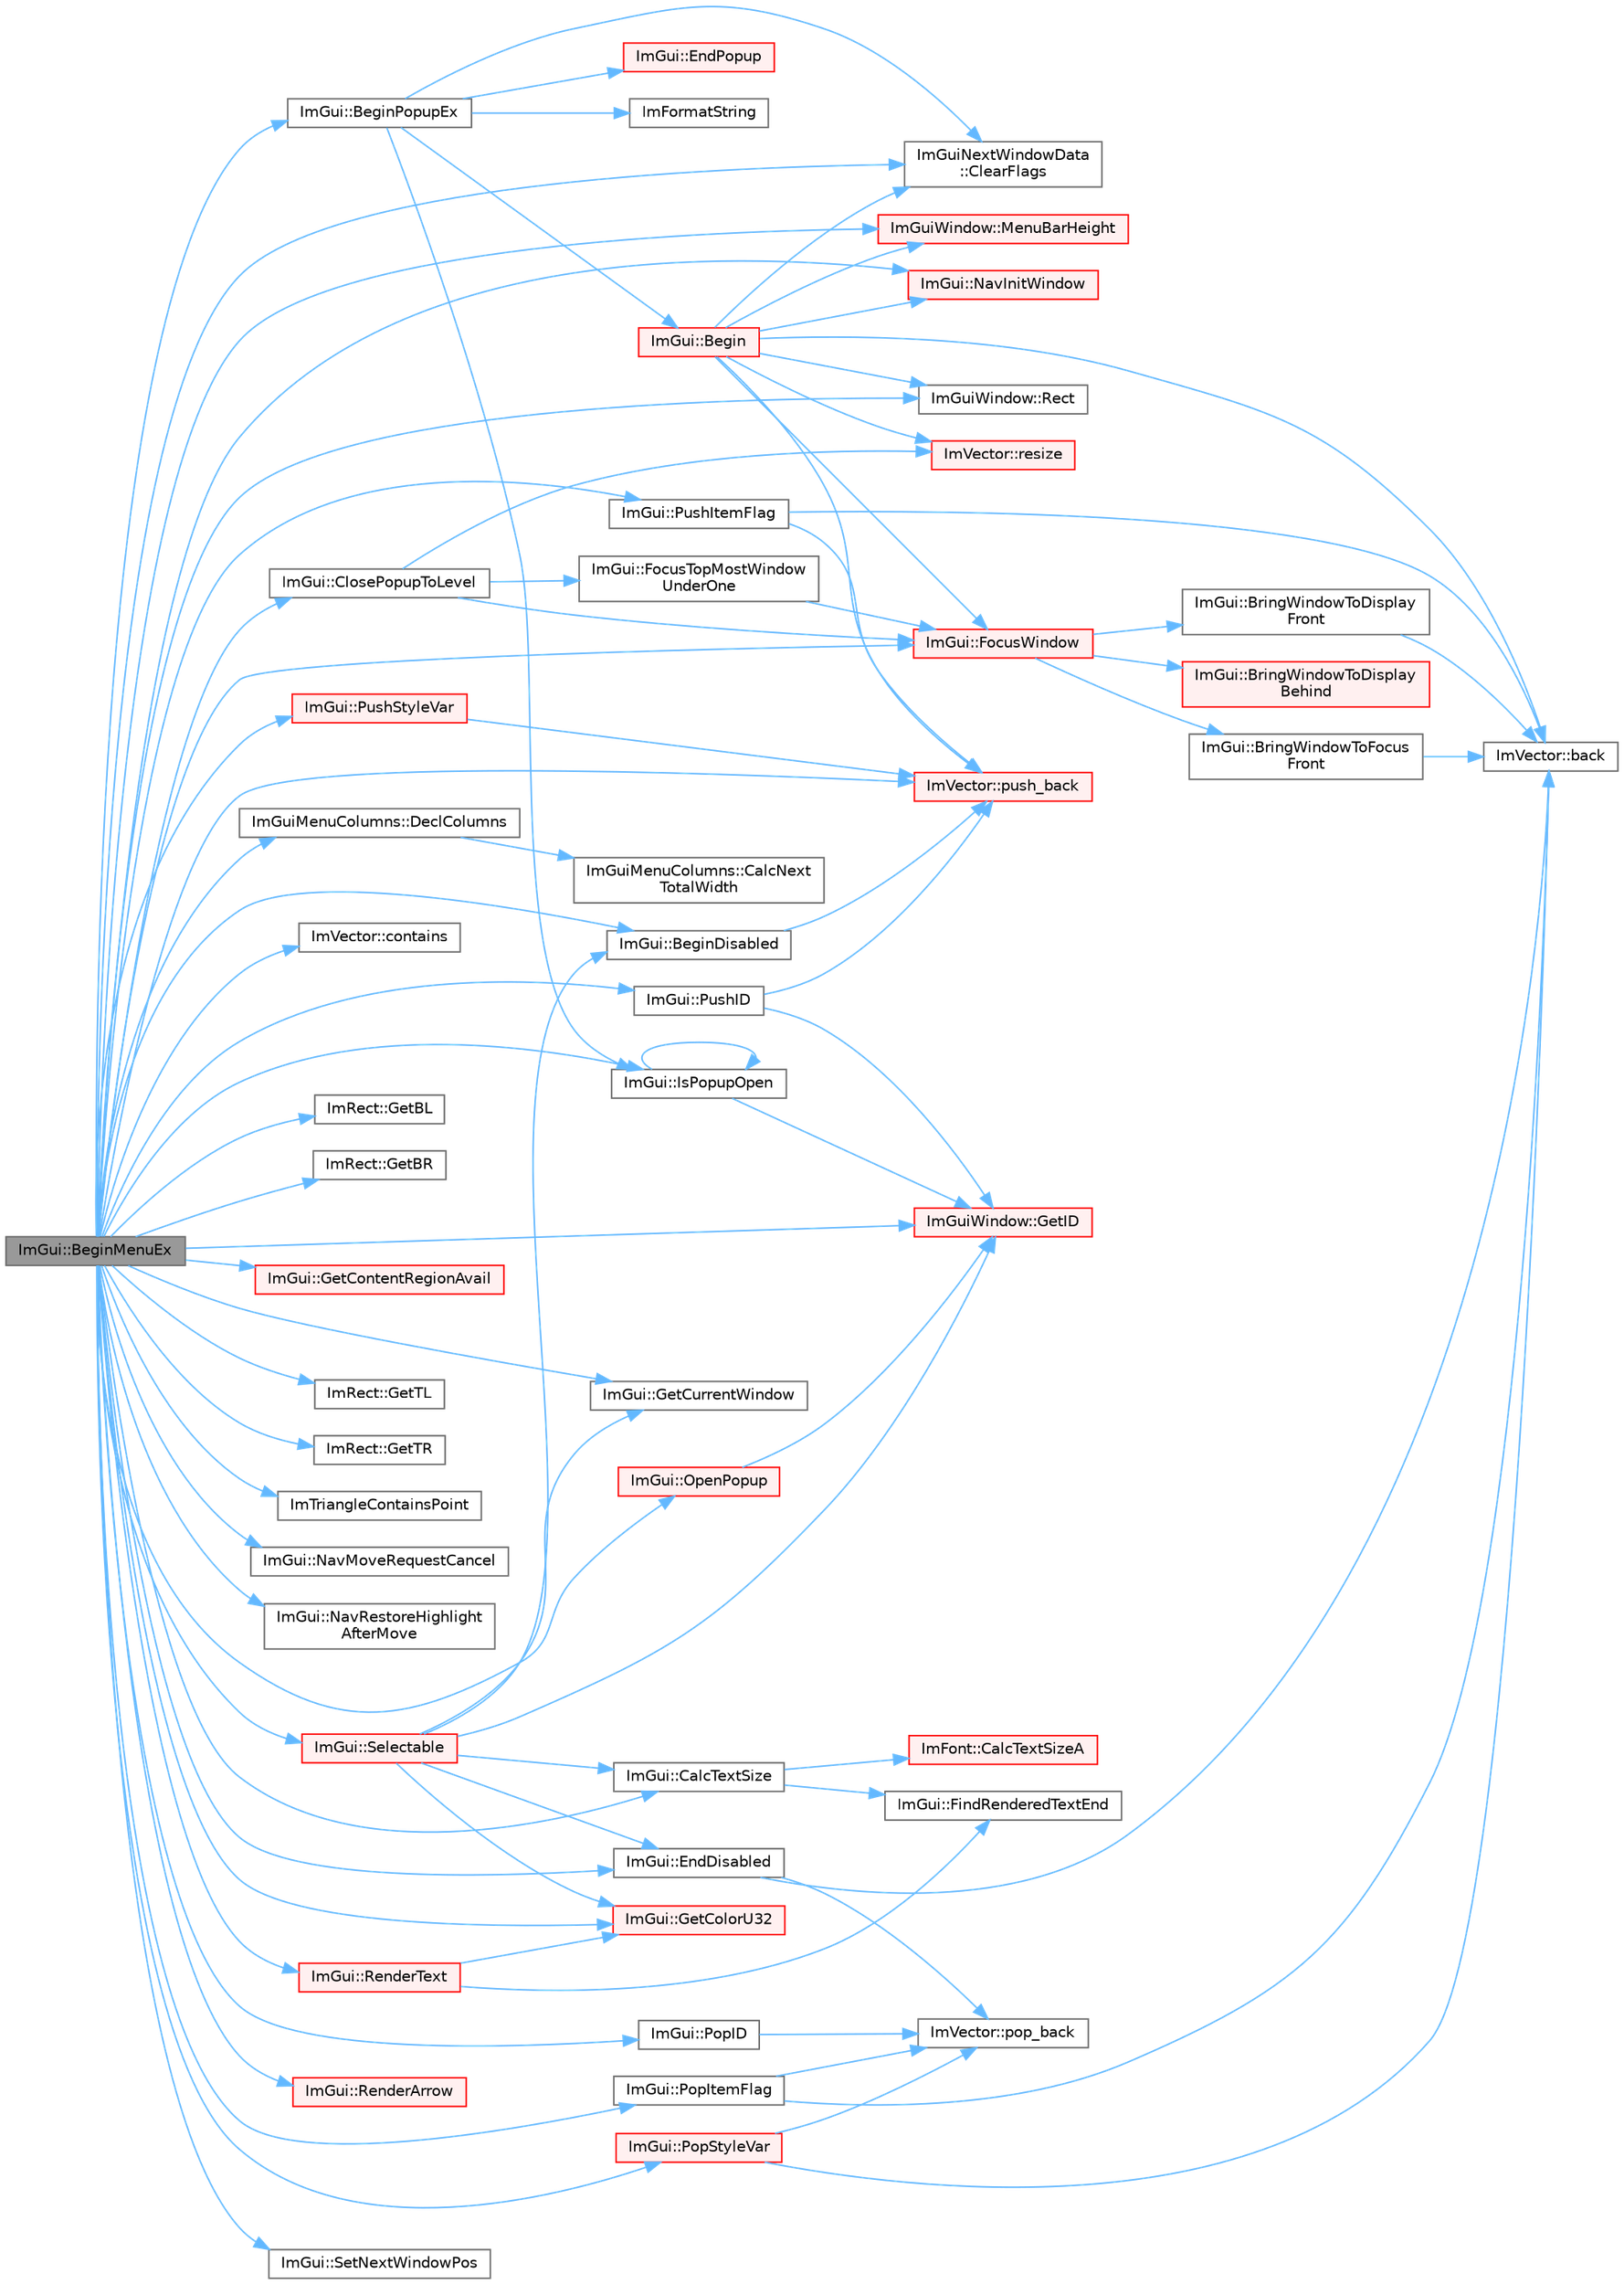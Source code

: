 digraph "ImGui::BeginMenuEx"
{
 // LATEX_PDF_SIZE
  bgcolor="transparent";
  edge [fontname=Helvetica,fontsize=10,labelfontname=Helvetica,labelfontsize=10];
  node [fontname=Helvetica,fontsize=10,shape=box,height=0.2,width=0.4];
  rankdir="LR";
  Node1 [id="Node000001",label="ImGui::BeginMenuEx",height=0.2,width=0.4,color="gray40", fillcolor="grey60", style="filled", fontcolor="black",tooltip=" "];
  Node1 -> Node2 [id="edge1_Node000001_Node000002",color="steelblue1",style="solid",tooltip=" "];
  Node2 [id="Node000002",label="ImGui::BeginDisabled",height=0.2,width=0.4,color="grey40", fillcolor="white", style="filled",URL="$namespace_im_gui.html#ae90e9a26f01d0d45f6bf7ca720d170d1",tooltip=" "];
  Node2 -> Node3 [id="edge2_Node000002_Node000003",color="steelblue1",style="solid",tooltip=" "];
  Node3 [id="Node000003",label="ImVector::push_back",height=0.2,width=0.4,color="red", fillcolor="#FFF0F0", style="filled",URL="$struct_im_vector.html#aab5df48e0711a48bd12f3206e08c4108",tooltip=" "];
  Node1 -> Node6 [id="edge3_Node000001_Node000006",color="steelblue1",style="solid",tooltip=" "];
  Node6 [id="Node000006",label="ImGui::BeginPopupEx",height=0.2,width=0.4,color="grey40", fillcolor="white", style="filled",URL="$namespace_im_gui.html#a89da3a22300e8293257b6cfdf1b83b7a",tooltip=" "];
  Node6 -> Node7 [id="edge4_Node000006_Node000007",color="steelblue1",style="solid",tooltip=" "];
  Node7 [id="Node000007",label="ImGui::Begin",height=0.2,width=0.4,color="red", fillcolor="#FFF0F0", style="filled",URL="$namespace_im_gui.html#a581e58db0bc930bafa4a5d23093a2b99",tooltip=" "];
  Node7 -> Node9 [id="edge5_Node000007_Node000009",color="steelblue1",style="solid",tooltip=" "];
  Node9 [id="Node000009",label="ImVector::back",height=0.2,width=0.4,color="grey40", fillcolor="white", style="filled",URL="$struct_im_vector.html#a2d80e87e81b1b01143c8d8be93e6fde1",tooltip=" "];
  Node7 -> Node10 [id="edge6_Node000007_Node000010",color="steelblue1",style="solid",tooltip=" "];
  Node10 [id="Node000010",label="ImGuiNextWindowData\l::ClearFlags",height=0.2,width=0.4,color="grey40", fillcolor="white", style="filled",URL="$struct_im_gui_next_window_data.html#a9543431fafe3d0627fdecc5fa839487c",tooltip=" "];
  Node7 -> Node42 [id="edge7_Node000007_Node000042",color="steelblue1",style="solid",tooltip=" "];
  Node42 [id="Node000042",label="ImGui::FocusWindow",height=0.2,width=0.4,color="red", fillcolor="#FFF0F0", style="filled",URL="$namespace_im_gui.html#a27aa6f2f3aa11778c6d023b1b223f262",tooltip=" "];
  Node42 -> Node43 [id="edge8_Node000042_Node000043",color="steelblue1",style="solid",tooltip=" "];
  Node43 [id="Node000043",label="ImGui::BringWindowToDisplay\lBehind",height=0.2,width=0.4,color="red", fillcolor="#FFF0F0", style="filled",URL="$namespace_im_gui.html#a8cae2f7a08f820a8d5349d1964603b20",tooltip=" "];
  Node42 -> Node47 [id="edge9_Node000042_Node000047",color="steelblue1",style="solid",tooltip=" "];
  Node47 [id="Node000047",label="ImGui::BringWindowToDisplay\lFront",height=0.2,width=0.4,color="grey40", fillcolor="white", style="filled",URL="$namespace_im_gui.html#a1f7b95f36d03751c928af7b1b745e959",tooltip=" "];
  Node47 -> Node9 [id="edge10_Node000047_Node000009",color="steelblue1",style="solid",tooltip=" "];
  Node42 -> Node48 [id="edge11_Node000042_Node000048",color="steelblue1",style="solid",tooltip=" "];
  Node48 [id="Node000048",label="ImGui::BringWindowToFocus\lFront",height=0.2,width=0.4,color="grey40", fillcolor="white", style="filled",URL="$namespace_im_gui.html#affe95a2dc969f0d15fbd4b588c94ac1a",tooltip=" "];
  Node48 -> Node9 [id="edge12_Node000048_Node000009",color="steelblue1",style="solid",tooltip=" "];
  Node7 -> Node69 [id="edge13_Node000007_Node000069",color="steelblue1",style="solid",tooltip=" "];
  Node69 [id="Node000069",label="ImGuiWindow::MenuBarHeight",height=0.2,width=0.4,color="red", fillcolor="#FFF0F0", style="filled",URL="$struct_im_gui_window.html#acfb8bdad2e3ea6102589813ae32d0364",tooltip=" "];
  Node7 -> Node71 [id="edge14_Node000007_Node000071",color="steelblue1",style="solid",tooltip=" "];
  Node71 [id="Node000071",label="ImGui::NavInitWindow",height=0.2,width=0.4,color="red", fillcolor="#FFF0F0", style="filled",URL="$namespace_im_gui.html#ae46a79d836c4b223c7030ea432e3ec15",tooltip=" "];
  Node7 -> Node3 [id="edge15_Node000007_Node000003",color="steelblue1",style="solid",tooltip=" "];
  Node7 -> Node82 [id="edge16_Node000007_Node000082",color="steelblue1",style="solid",tooltip=" "];
  Node82 [id="Node000082",label="ImGuiWindow::Rect",height=0.2,width=0.4,color="grey40", fillcolor="white", style="filled",URL="$struct_im_gui_window.html#a147da28bf5d167cbe0a363c4a578dea1",tooltip=" "];
  Node7 -> Node52 [id="edge17_Node000007_Node000052",color="steelblue1",style="solid",tooltip=" "];
  Node52 [id="Node000052",label="ImVector::resize",height=0.2,width=0.4,color="red", fillcolor="#FFF0F0", style="filled",URL="$struct_im_vector.html#ac371dd62e56ae486b1a5038cf07eee56",tooltip=" "];
  Node6 -> Node10 [id="edge18_Node000006_Node000010",color="steelblue1",style="solid",tooltip=" "];
  Node6 -> Node95 [id="edge19_Node000006_Node000095",color="steelblue1",style="solid",tooltip=" "];
  Node95 [id="Node000095",label="ImGui::EndPopup",height=0.2,width=0.4,color="red", fillcolor="#FFF0F0", style="filled",URL="$namespace_im_gui.html#aa6a9b5696f2ea7eed7683425fc77b8f2",tooltip=" "];
  Node6 -> Node108 [id="edge20_Node000006_Node000108",color="steelblue1",style="solid",tooltip=" "];
  Node108 [id="Node000108",label="ImFormatString",height=0.2,width=0.4,color="grey40", fillcolor="white", style="filled",URL="$imgui_8cpp.html#a75ccaf7d676b1f567ba888ae42ac3809",tooltip=" "];
  Node6 -> Node138 [id="edge21_Node000006_Node000138",color="steelblue1",style="solid",tooltip=" "];
  Node138 [id="Node000138",label="ImGui::IsPopupOpen",height=0.2,width=0.4,color="grey40", fillcolor="white", style="filled",URL="$namespace_im_gui.html#a0e351145d0936e79948094166757712e",tooltip=" "];
  Node138 -> Node106 [id="edge22_Node000138_Node000106",color="steelblue1",style="solid",tooltip=" "];
  Node106 [id="Node000106",label="ImGuiWindow::GetID",height=0.2,width=0.4,color="red", fillcolor="#FFF0F0", style="filled",URL="$struct_im_gui_window.html#a66400a63bc0b54d7d29e08d1b1b1a42b",tooltip=" "];
  Node138 -> Node138 [id="edge23_Node000138_Node000138",color="steelblue1",style="solid",tooltip=" "];
  Node1 -> Node139 [id="edge24_Node000001_Node000139",color="steelblue1",style="solid",tooltip=" "];
  Node139 [id="Node000139",label="ImGui::CalcTextSize",height=0.2,width=0.4,color="grey40", fillcolor="white", style="filled",URL="$namespace_im_gui.html#a848b9db6cc4a186751c0ecebcaadc33b",tooltip=" "];
  Node139 -> Node140 [id="edge25_Node000139_Node000140",color="steelblue1",style="solid",tooltip=" "];
  Node140 [id="Node000140",label="ImFont::CalcTextSizeA",height=0.2,width=0.4,color="red", fillcolor="#FFF0F0", style="filled",URL="$struct_im_font.html#ad67f64fd206ad197f4b93b1a1ae27cfe",tooltip=" "];
  Node139 -> Node143 [id="edge26_Node000139_Node000143",color="steelblue1",style="solid",tooltip=" "];
  Node143 [id="Node000143",label="ImGui::FindRenderedTextEnd",height=0.2,width=0.4,color="grey40", fillcolor="white", style="filled",URL="$namespace_im_gui.html#a7671e1dbc803a31b06081b52a771d83f",tooltip=" "];
  Node1 -> Node10 [id="edge27_Node000001_Node000010",color="steelblue1",style="solid",tooltip=" "];
  Node1 -> Node54 [id="edge28_Node000001_Node000054",color="steelblue1",style="solid",tooltip=" "];
  Node54 [id="Node000054",label="ImGui::ClosePopupToLevel",height=0.2,width=0.4,color="grey40", fillcolor="white", style="filled",URL="$namespace_im_gui.html#a0be705dc533a62387dc39ec5c276d2a0",tooltip=" "];
  Node54 -> Node55 [id="edge29_Node000054_Node000055",color="steelblue1",style="solid",tooltip=" "];
  Node55 [id="Node000055",label="ImGui::FocusTopMostWindow\lUnderOne",height=0.2,width=0.4,color="grey40", fillcolor="white", style="filled",URL="$namespace_im_gui.html#aa97e87e96c05eb3e91aa96fa68b13a2a",tooltip=" "];
  Node55 -> Node42 [id="edge30_Node000055_Node000042",color="steelblue1",style="solid",tooltip=" "];
  Node54 -> Node42 [id="edge31_Node000054_Node000042",color="steelblue1",style="solid",tooltip=" "];
  Node54 -> Node52 [id="edge32_Node000054_Node000052",color="steelblue1",style="solid",tooltip=" "];
  Node1 -> Node144 [id="edge33_Node000001_Node000144",color="steelblue1",style="solid",tooltip=" "];
  Node144 [id="Node000144",label="ImVector::contains",height=0.2,width=0.4,color="grey40", fillcolor="white", style="filled",URL="$struct_im_vector.html#a2e7860fbde1c721f168b6262d8f14aec",tooltip=" "];
  Node1 -> Node145 [id="edge34_Node000001_Node000145",color="steelblue1",style="solid",tooltip=" "];
  Node145 [id="Node000145",label="ImGuiMenuColumns::DeclColumns",height=0.2,width=0.4,color="grey40", fillcolor="white", style="filled",URL="$struct_im_gui_menu_columns.html#a85fedb03fec0c73555220b74ceaa2bb8",tooltip=" "];
  Node145 -> Node93 [id="edge35_Node000145_Node000093",color="steelblue1",style="solid",tooltip=" "];
  Node93 [id="Node000093",label="ImGuiMenuColumns::CalcNext\lTotalWidth",height=0.2,width=0.4,color="grey40", fillcolor="white", style="filled",URL="$struct_im_gui_menu_columns.html#a76bf28ca1ad728afce787f48e1645138",tooltip=" "];
  Node1 -> Node146 [id="edge36_Node000001_Node000146",color="steelblue1",style="solid",tooltip=" "];
  Node146 [id="Node000146",label="ImGui::EndDisabled",height=0.2,width=0.4,color="grey40", fillcolor="white", style="filled",URL="$namespace_im_gui.html#a9e6088c6c690ddff1302b6e42b380733",tooltip=" "];
  Node146 -> Node9 [id="edge37_Node000146_Node000009",color="steelblue1",style="solid",tooltip=" "];
  Node146 -> Node110 [id="edge38_Node000146_Node000110",color="steelblue1",style="solid",tooltip=" "];
  Node110 [id="Node000110",label="ImVector::pop_back",height=0.2,width=0.4,color="grey40", fillcolor="white", style="filled",URL="$struct_im_vector.html#a3db7ce62d3c429effdb893fbf7148c1c",tooltip=" "];
  Node1 -> Node42 [id="edge39_Node000001_Node000042",color="steelblue1",style="solid",tooltip=" "];
  Node1 -> Node147 [id="edge40_Node000001_Node000147",color="steelblue1",style="solid",tooltip=" "];
  Node147 [id="Node000147",label="ImRect::GetBL",height=0.2,width=0.4,color="grey40", fillcolor="white", style="filled",URL="$struct_im_rect.html#a59d9751bc7be6745dddf5b83b9155669",tooltip=" "];
  Node1 -> Node148 [id="edge41_Node000001_Node000148",color="steelblue1",style="solid",tooltip=" "];
  Node148 [id="Node000148",label="ImRect::GetBR",height=0.2,width=0.4,color="grey40", fillcolor="white", style="filled",URL="$struct_im_rect.html#ad2f2687254beed5a9b19bde0d6fa14f5",tooltip=" "];
  Node1 -> Node100 [id="edge42_Node000001_Node000100",color="steelblue1",style="solid",tooltip=" "];
  Node100 [id="Node000100",label="ImGui::GetColorU32",height=0.2,width=0.4,color="red", fillcolor="#FFF0F0", style="filled",URL="$namespace_im_gui.html#a0de2d9bd347d9866511eb8d014e62556",tooltip=" "];
  Node1 -> Node149 [id="edge43_Node000001_Node000149",color="steelblue1",style="solid",tooltip=" "];
  Node149 [id="Node000149",label="ImGui::GetContentRegionAvail",height=0.2,width=0.4,color="red", fillcolor="#FFF0F0", style="filled",URL="$namespace_im_gui.html#a410c8e19b2fea8b52746ca11b3930301",tooltip=" "];
  Node1 -> Node76 [id="edge44_Node000001_Node000076",color="steelblue1",style="solid",tooltip=" "];
  Node76 [id="Node000076",label="ImGui::GetCurrentWindow",height=0.2,width=0.4,color="grey40", fillcolor="white", style="filled",URL="$namespace_im_gui.html#ac452417b5004ca16a814a72cff153526",tooltip=" "];
  Node1 -> Node106 [id="edge45_Node000001_Node000106",color="steelblue1",style="solid",tooltip=" "];
  Node1 -> Node151 [id="edge46_Node000001_Node000151",color="steelblue1",style="solid",tooltip=" "];
  Node151 [id="Node000151",label="ImRect::GetTL",height=0.2,width=0.4,color="grey40", fillcolor="white", style="filled",URL="$struct_im_rect.html#a1d4d972329722b51dca4499cb5931b4b",tooltip=" "];
  Node1 -> Node152 [id="edge47_Node000001_Node000152",color="steelblue1",style="solid",tooltip=" "];
  Node152 [id="Node000152",label="ImRect::GetTR",height=0.2,width=0.4,color="grey40", fillcolor="white", style="filled",URL="$struct_im_rect.html#acae90248a96be4acf1524071fca1c3f3",tooltip=" "];
  Node1 -> Node153 [id="edge48_Node000001_Node000153",color="steelblue1",style="solid",tooltip=" "];
  Node153 [id="Node000153",label="ImTriangleContainsPoint",height=0.2,width=0.4,color="grey40", fillcolor="white", style="filled",URL="$imgui_8cpp.html#aa53a4a0b963d2d35b8e58442247e1239",tooltip=" "];
  Node1 -> Node138 [id="edge49_Node000001_Node000138",color="steelblue1",style="solid",tooltip=" "];
  Node1 -> Node69 [id="edge50_Node000001_Node000069",color="steelblue1",style="solid",tooltip=" "];
  Node1 -> Node71 [id="edge51_Node000001_Node000071",color="steelblue1",style="solid",tooltip=" "];
  Node1 -> Node154 [id="edge52_Node000001_Node000154",color="steelblue1",style="solid",tooltip=" "];
  Node154 [id="Node000154",label="ImGui::NavMoveRequestCancel",height=0.2,width=0.4,color="grey40", fillcolor="white", style="filled",URL="$namespace_im_gui.html#a43326bb080d9fa80327ed81d864d8b8d",tooltip=" "];
  Node1 -> Node155 [id="edge53_Node000001_Node000155",color="steelblue1",style="solid",tooltip=" "];
  Node155 [id="Node000155",label="ImGui::NavRestoreHighlight\lAfterMove",height=0.2,width=0.4,color="grey40", fillcolor="white", style="filled",URL="$namespace_im_gui.html#acb4f5942656f77bb97dfb607f934d90b",tooltip=" "];
  Node1 -> Node156 [id="edge54_Node000001_Node000156",color="steelblue1",style="solid",tooltip=" "];
  Node156 [id="Node000156",label="ImGui::OpenPopup",height=0.2,width=0.4,color="red", fillcolor="#FFF0F0", style="filled",URL="$namespace_im_gui.html#a9e1be94ca8c4d48a20b230cdfc9b18c5",tooltip=" "];
  Node156 -> Node106 [id="edge55_Node000156_Node000106",color="steelblue1",style="solid",tooltip=" "];
  Node1 -> Node109 [id="edge56_Node000001_Node000109",color="steelblue1",style="solid",tooltip=" "];
  Node109 [id="Node000109",label="ImGui::PopID",height=0.2,width=0.4,color="grey40", fillcolor="white", style="filled",URL="$namespace_im_gui.html#aba0b2d8f890a5d435ae43d0c4a2d4dd1",tooltip=" "];
  Node109 -> Node110 [id="edge57_Node000109_Node000110",color="steelblue1",style="solid",tooltip=" "];
  Node1 -> Node159 [id="edge58_Node000001_Node000159",color="steelblue1",style="solid",tooltip=" "];
  Node159 [id="Node000159",label="ImGui::PopItemFlag",height=0.2,width=0.4,color="grey40", fillcolor="white", style="filled",URL="$namespace_im_gui.html#aa93281155e1dd23715dbd384e91edc6b",tooltip=" "];
  Node159 -> Node9 [id="edge59_Node000159_Node000009",color="steelblue1",style="solid",tooltip=" "];
  Node159 -> Node110 [id="edge60_Node000159_Node000110",color="steelblue1",style="solid",tooltip=" "];
  Node1 -> Node160 [id="edge61_Node000001_Node000160",color="steelblue1",style="solid",tooltip=" "];
  Node160 [id="Node000160",label="ImGui::PopStyleVar",height=0.2,width=0.4,color="red", fillcolor="#FFF0F0", style="filled",URL="$namespace_im_gui.html#a14116e57d81e326adef2a702e65781d4",tooltip=" "];
  Node160 -> Node9 [id="edge62_Node000160_Node000009",color="steelblue1",style="solid",tooltip=" "];
  Node160 -> Node110 [id="edge63_Node000160_Node000110",color="steelblue1",style="solid",tooltip=" "];
  Node1 -> Node3 [id="edge64_Node000001_Node000003",color="steelblue1",style="solid",tooltip=" "];
  Node1 -> Node111 [id="edge65_Node000001_Node000111",color="steelblue1",style="solid",tooltip=" "];
  Node111 [id="Node000111",label="ImGui::PushID",height=0.2,width=0.4,color="grey40", fillcolor="white", style="filled",URL="$namespace_im_gui.html#a27a8533605dc5b8cabf161bf7715bbde",tooltip=" "];
  Node111 -> Node106 [id="edge66_Node000111_Node000106",color="steelblue1",style="solid",tooltip=" "];
  Node111 -> Node3 [id="edge67_Node000111_Node000003",color="steelblue1",style="solid",tooltip=" "];
  Node1 -> Node163 [id="edge68_Node000001_Node000163",color="steelblue1",style="solid",tooltip=" "];
  Node163 [id="Node000163",label="ImGui::PushItemFlag",height=0.2,width=0.4,color="grey40", fillcolor="white", style="filled",URL="$namespace_im_gui.html#ac7301f6378333f6d17f47823eed9e00a",tooltip=" "];
  Node163 -> Node9 [id="edge69_Node000163_Node000009",color="steelblue1",style="solid",tooltip=" "];
  Node163 -> Node3 [id="edge70_Node000163_Node000003",color="steelblue1",style="solid",tooltip=" "];
  Node1 -> Node164 [id="edge71_Node000001_Node000164",color="steelblue1",style="solid",tooltip=" "];
  Node164 [id="Node000164",label="ImGui::PushStyleVar",height=0.2,width=0.4,color="red", fillcolor="#FFF0F0", style="filled",URL="$namespace_im_gui.html#aab3f43009094462cf2a5eb554785949b",tooltip=" "];
  Node164 -> Node3 [id="edge72_Node000164_Node000003",color="steelblue1",style="solid",tooltip=" "];
  Node1 -> Node82 [id="edge73_Node000001_Node000082",color="steelblue1",style="solid",tooltip=" "];
  Node1 -> Node165 [id="edge74_Node000001_Node000165",color="steelblue1",style="solid",tooltip=" "];
  Node165 [id="Node000165",label="ImGui::RenderArrow",height=0.2,width=0.4,color="red", fillcolor="#FFF0F0", style="filled",URL="$namespace_im_gui.html#a7ec12551caa737505087c80e38b94937",tooltip=" "];
  Node1 -> Node169 [id="edge75_Node000001_Node000169",color="steelblue1",style="solid",tooltip=" "];
  Node169 [id="Node000169",label="ImGui::RenderText",height=0.2,width=0.4,color="red", fillcolor="#FFF0F0", style="filled",URL="$namespace_im_gui.html#a9971ce57f2a288ac3a12df886c5550d1",tooltip=" "];
  Node169 -> Node143 [id="edge76_Node000169_Node000143",color="steelblue1",style="solid",tooltip=" "];
  Node169 -> Node100 [id="edge77_Node000169_Node000100",color="steelblue1",style="solid",tooltip=" "];
  Node1 -> Node173 [id="edge78_Node000001_Node000173",color="steelblue1",style="solid",tooltip=" "];
  Node173 [id="Node000173",label="ImGui::Selectable",height=0.2,width=0.4,color="red", fillcolor="#FFF0F0", style="filled",URL="$namespace_im_gui.html#af98575238bda183a523df19fb447af60",tooltip=" "];
  Node173 -> Node2 [id="edge79_Node000173_Node000002",color="steelblue1",style="solid",tooltip=" "];
  Node173 -> Node139 [id="edge80_Node000173_Node000139",color="steelblue1",style="solid",tooltip=" "];
  Node173 -> Node146 [id="edge81_Node000173_Node000146",color="steelblue1",style="solid",tooltip=" "];
  Node173 -> Node100 [id="edge82_Node000173_Node000100",color="steelblue1",style="solid",tooltip=" "];
  Node173 -> Node76 [id="edge83_Node000173_Node000076",color="steelblue1",style="solid",tooltip=" "];
  Node173 -> Node106 [id="edge84_Node000173_Node000106",color="steelblue1",style="solid",tooltip=" "];
  Node1 -> Node191 [id="edge85_Node000001_Node000191",color="steelblue1",style="solid",tooltip=" "];
  Node191 [id="Node000191",label="ImGui::SetNextWindowPos",height=0.2,width=0.4,color="grey40", fillcolor="white", style="filled",URL="$namespace_im_gui.html#afbccd31113430670b5ab2bf0d6f509bf",tooltip=" "];
}
